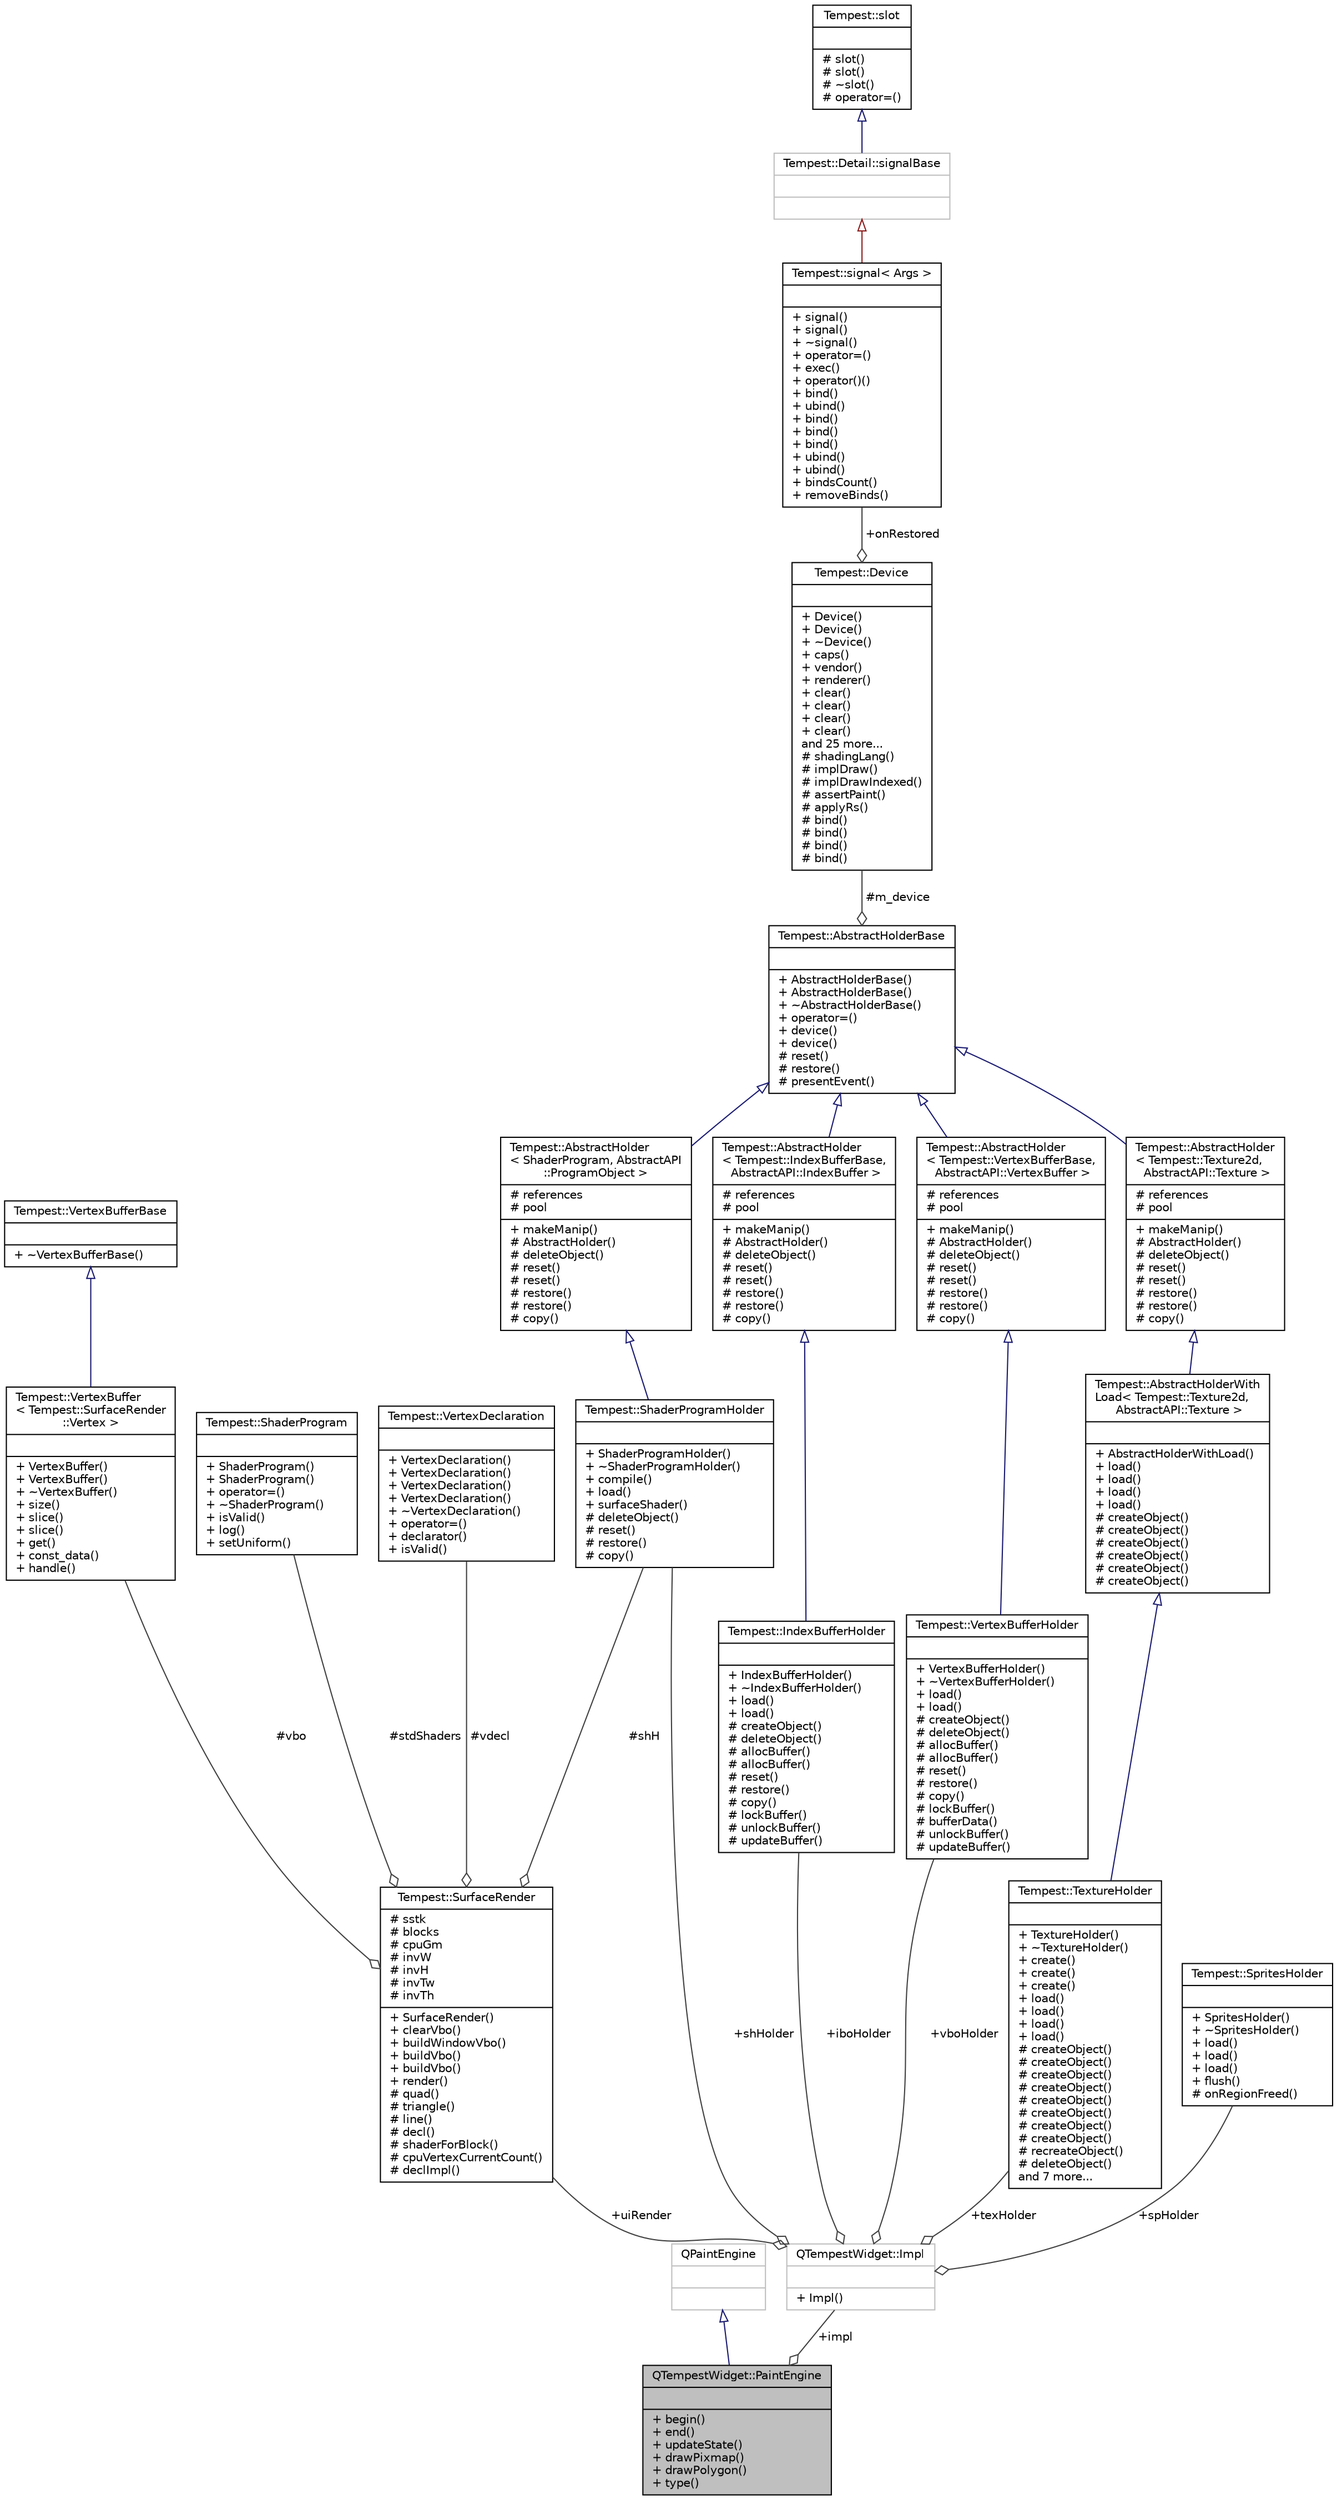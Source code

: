 digraph "QTempestWidget::PaintEngine"
{
  edge [fontname="Helvetica",fontsize="10",labelfontname="Helvetica",labelfontsize="10"];
  node [fontname="Helvetica",fontsize="10",shape=record];
  Node2 [label="{QTempestWidget::PaintEngine\n||+ begin()\l+ end()\l+ updateState()\l+ drawPixmap()\l+ drawPolygon()\l+ type()\l}",height=0.2,width=0.4,color="black", fillcolor="grey75", style="filled", fontcolor="black"];
  Node3 -> Node2 [dir="back",color="midnightblue",fontsize="10",style="solid",arrowtail="onormal",fontname="Helvetica"];
  Node3 [label="{QPaintEngine\n||}",height=0.2,width=0.4,color="grey75", fillcolor="white", style="filled"];
  Node4 -> Node2 [color="grey25",fontsize="10",style="solid",label=" +impl" ,arrowhead="odiamond",fontname="Helvetica"];
  Node4 [label="{QTempestWidget::Impl\n||+ Impl()\l}",height=0.2,width=0.4,color="grey75", fillcolor="white", style="filled"];
  Node5 -> Node4 [color="grey25",fontsize="10",style="solid",label=" +iboHolder" ,arrowhead="odiamond",fontname="Helvetica"];
  Node5 [label="{Tempest::IndexBufferHolder\n||+ IndexBufferHolder()\l+ ~IndexBufferHolder()\l+ load()\l+ load()\l# createObject()\l# deleteObject()\l# allocBuffer()\l# allocBuffer()\l# reset()\l# restore()\l# copy()\l# lockBuffer()\l# unlockBuffer()\l# updateBuffer()\l}",height=0.2,width=0.4,color="black", fillcolor="white", style="filled",URL="$class_tempest_1_1_index_buffer_holder.html"];
  Node6 -> Node5 [dir="back",color="midnightblue",fontsize="10",style="solid",arrowtail="onormal",fontname="Helvetica"];
  Node6 [label="{Tempest::AbstractHolder\l\< Tempest::IndexBufferBase,\l AbstractAPI::IndexBuffer \>\n|# references\l# pool\l|+ makeManip()\l# AbstractHolder()\l# deleteObject()\l# reset()\l# reset()\l# restore()\l# restore()\l# copy()\l}",height=0.2,width=0.4,color="black", fillcolor="white", style="filled",URL="$class_tempest_1_1_abstract_holder.html"];
  Node7 -> Node6 [dir="back",color="midnightblue",fontsize="10",style="solid",arrowtail="onormal",fontname="Helvetica"];
  Node7 [label="{Tempest::AbstractHolderBase\n||+ AbstractHolderBase()\l+ AbstractHolderBase()\l+ ~AbstractHolderBase()\l+ operator=()\l+ device()\l+ device()\l# reset()\l# restore()\l# presentEvent()\l}",height=0.2,width=0.4,color="black", fillcolor="white", style="filled",URL="$class_tempest_1_1_abstract_holder_base.html"];
  Node8 -> Node7 [color="grey25",fontsize="10",style="solid",label=" #m_device" ,arrowhead="odiamond",fontname="Helvetica"];
  Node8 [label="{Tempest::Device\n||+ Device()\l+ Device()\l+ ~Device()\l+ caps()\l+ vendor()\l+ renderer()\l+ clear()\l+ clear()\l+ clear()\l+ clear()\land 25 more...\l# shadingLang()\l# implDraw()\l# implDrawIndexed()\l# assertPaint()\l# applyRs()\l# bind()\l# bind()\l# bind()\l# bind()\l}",height=0.2,width=0.4,color="black", fillcolor="white", style="filled",URL="$class_tempest_1_1_device.html"];
  Node9 -> Node8 [color="grey25",fontsize="10",style="solid",label=" +onRestored" ,arrowhead="odiamond",fontname="Helvetica"];
  Node9 [label="{Tempest::signal\< Args \>\n||+ signal()\l+ signal()\l+ ~signal()\l+ operator=()\l+ exec()\l+ operator()()\l+ bind()\l+ ubind()\l+ bind()\l+ bind()\l+ bind()\l+ ubind()\l+ ubind()\l+ bindsCount()\l+ removeBinds()\l}",height=0.2,width=0.4,color="black", fillcolor="white", style="filled",URL="$class_tempest_1_1signal.html",tooltip="signal class, for signals and slots system. "];
  Node10 -> Node9 [dir="back",color="firebrick4",fontsize="10",style="solid",arrowtail="onormal",fontname="Helvetica"];
  Node10 [label="{Tempest::Detail::signalBase\n||}",height=0.2,width=0.4,color="grey75", fillcolor="white", style="filled"];
  Node11 -> Node10 [dir="back",color="midnightblue",fontsize="10",style="solid",arrowtail="onormal",fontname="Helvetica"];
  Node11 [label="{Tempest::slot\n||# slot()\l# slot()\l# ~slot()\l# operator=()\l}",height=0.2,width=0.4,color="black", fillcolor="white", style="filled",URL="$class_tempest_1_1slot.html"];
  Node12 -> Node4 [color="grey25",fontsize="10",style="solid",label=" +shHolder" ,arrowhead="odiamond",fontname="Helvetica"];
  Node12 [label="{Tempest::ShaderProgramHolder\n||+ ShaderProgramHolder()\l+ ~ShaderProgramHolder()\l+ compile()\l+ load()\l+ surfaceShader()\l# deleteObject()\l# reset()\l# restore()\l# copy()\l}",height=0.2,width=0.4,color="black", fillcolor="white", style="filled",URL="$class_tempest_1_1_shader_program_holder.html"];
  Node13 -> Node12 [dir="back",color="midnightblue",fontsize="10",style="solid",arrowtail="onormal",fontname="Helvetica"];
  Node13 [label="{Tempest::AbstractHolder\l\< ShaderProgram, AbstractAPI\l::ProgramObject \>\n|# references\l# pool\l|+ makeManip()\l# AbstractHolder()\l# deleteObject()\l# reset()\l# reset()\l# restore()\l# restore()\l# copy()\l}",height=0.2,width=0.4,color="black", fillcolor="white", style="filled",URL="$class_tempest_1_1_abstract_holder.html"];
  Node7 -> Node13 [dir="back",color="midnightblue",fontsize="10",style="solid",arrowtail="onormal",fontname="Helvetica"];
  Node14 -> Node4 [color="grey25",fontsize="10",style="solid",label=" +vboHolder" ,arrowhead="odiamond",fontname="Helvetica"];
  Node14 [label="{Tempest::VertexBufferHolder\n||+ VertexBufferHolder()\l+ ~VertexBufferHolder()\l+ load()\l+ load()\l# createObject()\l# deleteObject()\l# allocBuffer()\l# allocBuffer()\l# reset()\l# restore()\l# copy()\l# lockBuffer()\l# bufferData()\l# unlockBuffer()\l# updateBuffer()\l}",height=0.2,width=0.4,color="black", fillcolor="white", style="filled",URL="$class_tempest_1_1_vertex_buffer_holder.html"];
  Node15 -> Node14 [dir="back",color="midnightblue",fontsize="10",style="solid",arrowtail="onormal",fontname="Helvetica"];
  Node15 [label="{Tempest::AbstractHolder\l\< Tempest::VertexBufferBase,\l AbstractAPI::VertexBuffer \>\n|# references\l# pool\l|+ makeManip()\l# AbstractHolder()\l# deleteObject()\l# reset()\l# reset()\l# restore()\l# restore()\l# copy()\l}",height=0.2,width=0.4,color="black", fillcolor="white", style="filled",URL="$class_tempest_1_1_abstract_holder.html"];
  Node7 -> Node15 [dir="back",color="midnightblue",fontsize="10",style="solid",arrowtail="onormal",fontname="Helvetica"];
  Node16 -> Node4 [color="grey25",fontsize="10",style="solid",label=" +texHolder" ,arrowhead="odiamond",fontname="Helvetica"];
  Node16 [label="{Tempest::TextureHolder\n||+ TextureHolder()\l+ ~TextureHolder()\l+ create()\l+ create()\l+ create()\l+ load()\l+ load()\l+ load()\l+ load()\l# createObject()\l# createObject()\l# createObject()\l# createObject()\l# createObject()\l# createObject()\l# createObject()\l# createObject()\l# recreateObject()\l# deleteObject()\land 7 more...\l}",height=0.2,width=0.4,color="black", fillcolor="white", style="filled",URL="$class_tempest_1_1_texture_holder.html"];
  Node17 -> Node16 [dir="back",color="midnightblue",fontsize="10",style="solid",arrowtail="onormal",fontname="Helvetica"];
  Node17 [label="{Tempest::AbstractHolderWith\lLoad\< Tempest::Texture2d,\l AbstractAPI::Texture \>\n||+ AbstractHolderWithLoad()\l+ load()\l+ load()\l+ load()\l+ load()\l# createObject()\l# createObject()\l# createObject()\l# createObject()\l# createObject()\l# createObject()\l}",height=0.2,width=0.4,color="black", fillcolor="white", style="filled",URL="$class_tempest_1_1_abstract_holder_with_load.html"];
  Node18 -> Node17 [dir="back",color="midnightblue",fontsize="10",style="solid",arrowtail="onormal",fontname="Helvetica"];
  Node18 [label="{Tempest::AbstractHolder\l\< Tempest::Texture2d,\l AbstractAPI::Texture \>\n|# references\l# pool\l|+ makeManip()\l# AbstractHolder()\l# deleteObject()\l# reset()\l# reset()\l# restore()\l# restore()\l# copy()\l}",height=0.2,width=0.4,color="black", fillcolor="white", style="filled",URL="$class_tempest_1_1_abstract_holder.html"];
  Node7 -> Node18 [dir="back",color="midnightblue",fontsize="10",style="solid",arrowtail="onormal",fontname="Helvetica"];
  Node19 -> Node4 [color="grey25",fontsize="10",style="solid",label=" +uiRender" ,arrowhead="odiamond",fontname="Helvetica"];
  Node19 [label="{Tempest::SurfaceRender\n|# sstk\l# blocks\l# cpuGm\l# invW\l# invH\l# invTw\l# invTh\l|+ SurfaceRender()\l+ clearVbo()\l+ buildWindowVbo()\l+ buildVbo()\l+ buildVbo()\l+ render()\l# quad()\l# triangle()\l# line()\l# decl()\l# shaderForBlock()\l# cpuVertexCurrentCount()\l# declImpl()\l}",height=0.2,width=0.4,color="black", fillcolor="white", style="filled",URL="$class_tempest_1_1_surface_render.html"];
  Node12 -> Node19 [color="grey25",fontsize="10",style="solid",label=" #shH" ,arrowhead="odiamond",fontname="Helvetica"];
  Node20 -> Node19 [color="grey25",fontsize="10",style="solid",label=" #vdecl" ,arrowhead="odiamond",fontname="Helvetica"];
  Node20 [label="{Tempest::VertexDeclaration\n||+ VertexDeclaration()\l+ VertexDeclaration()\l+ VertexDeclaration()\l+ VertexDeclaration()\l+ ~VertexDeclaration()\l+ operator=()\l+ declarator()\l+ isValid()\l}",height=0.2,width=0.4,color="black", fillcolor="white", style="filled",URL="$class_tempest_1_1_vertex_declaration.html"];
  Node21 -> Node19 [color="grey25",fontsize="10",style="solid",label=" #vbo" ,arrowhead="odiamond",fontname="Helvetica"];
  Node21 [label="{Tempest::VertexBuffer\l\< Tempest::SurfaceRender\l::Vertex \>\n||+ VertexBuffer()\l+ VertexBuffer()\l+ ~VertexBuffer()\l+ size()\l+ slice()\l+ slice()\l+ get()\l+ const_data()\l+ handle()\l}",height=0.2,width=0.4,color="black", fillcolor="white", style="filled",URL="$class_tempest_1_1_vertex_buffer.html"];
  Node22 -> Node21 [dir="back",color="midnightblue",fontsize="10",style="solid",arrowtail="onormal",fontname="Helvetica"];
  Node22 [label="{Tempest::VertexBufferBase\n||+ ~VertexBufferBase()\l}",height=0.2,width=0.4,color="black", fillcolor="white", style="filled",URL="$class_tempest_1_1_vertex_buffer_base.html"];
  Node23 -> Node19 [color="grey25",fontsize="10",style="solid",label=" #stdShaders" ,arrowhead="odiamond",fontname="Helvetica"];
  Node23 [label="{Tempest::ShaderProgram\n||+ ShaderProgram()\l+ ShaderProgram()\l+ operator=()\l+ ~ShaderProgram()\l+ isValid()\l+ log()\l+ setUniform()\l}",height=0.2,width=0.4,color="black", fillcolor="white", style="filled",URL="$class_tempest_1_1_shader_program.html"];
  Node24 -> Node4 [color="grey25",fontsize="10",style="solid",label=" +spHolder" ,arrowhead="odiamond",fontname="Helvetica"];
  Node24 [label="{Tempest::SpritesHolder\n||+ SpritesHolder()\l+ ~SpritesHolder()\l+ load()\l+ load()\l+ load()\l+ flush()\l# onRegionFreed()\l}",height=0.2,width=0.4,color="black", fillcolor="white", style="filled",URL="$class_tempest_1_1_sprites_holder.html"];
}
